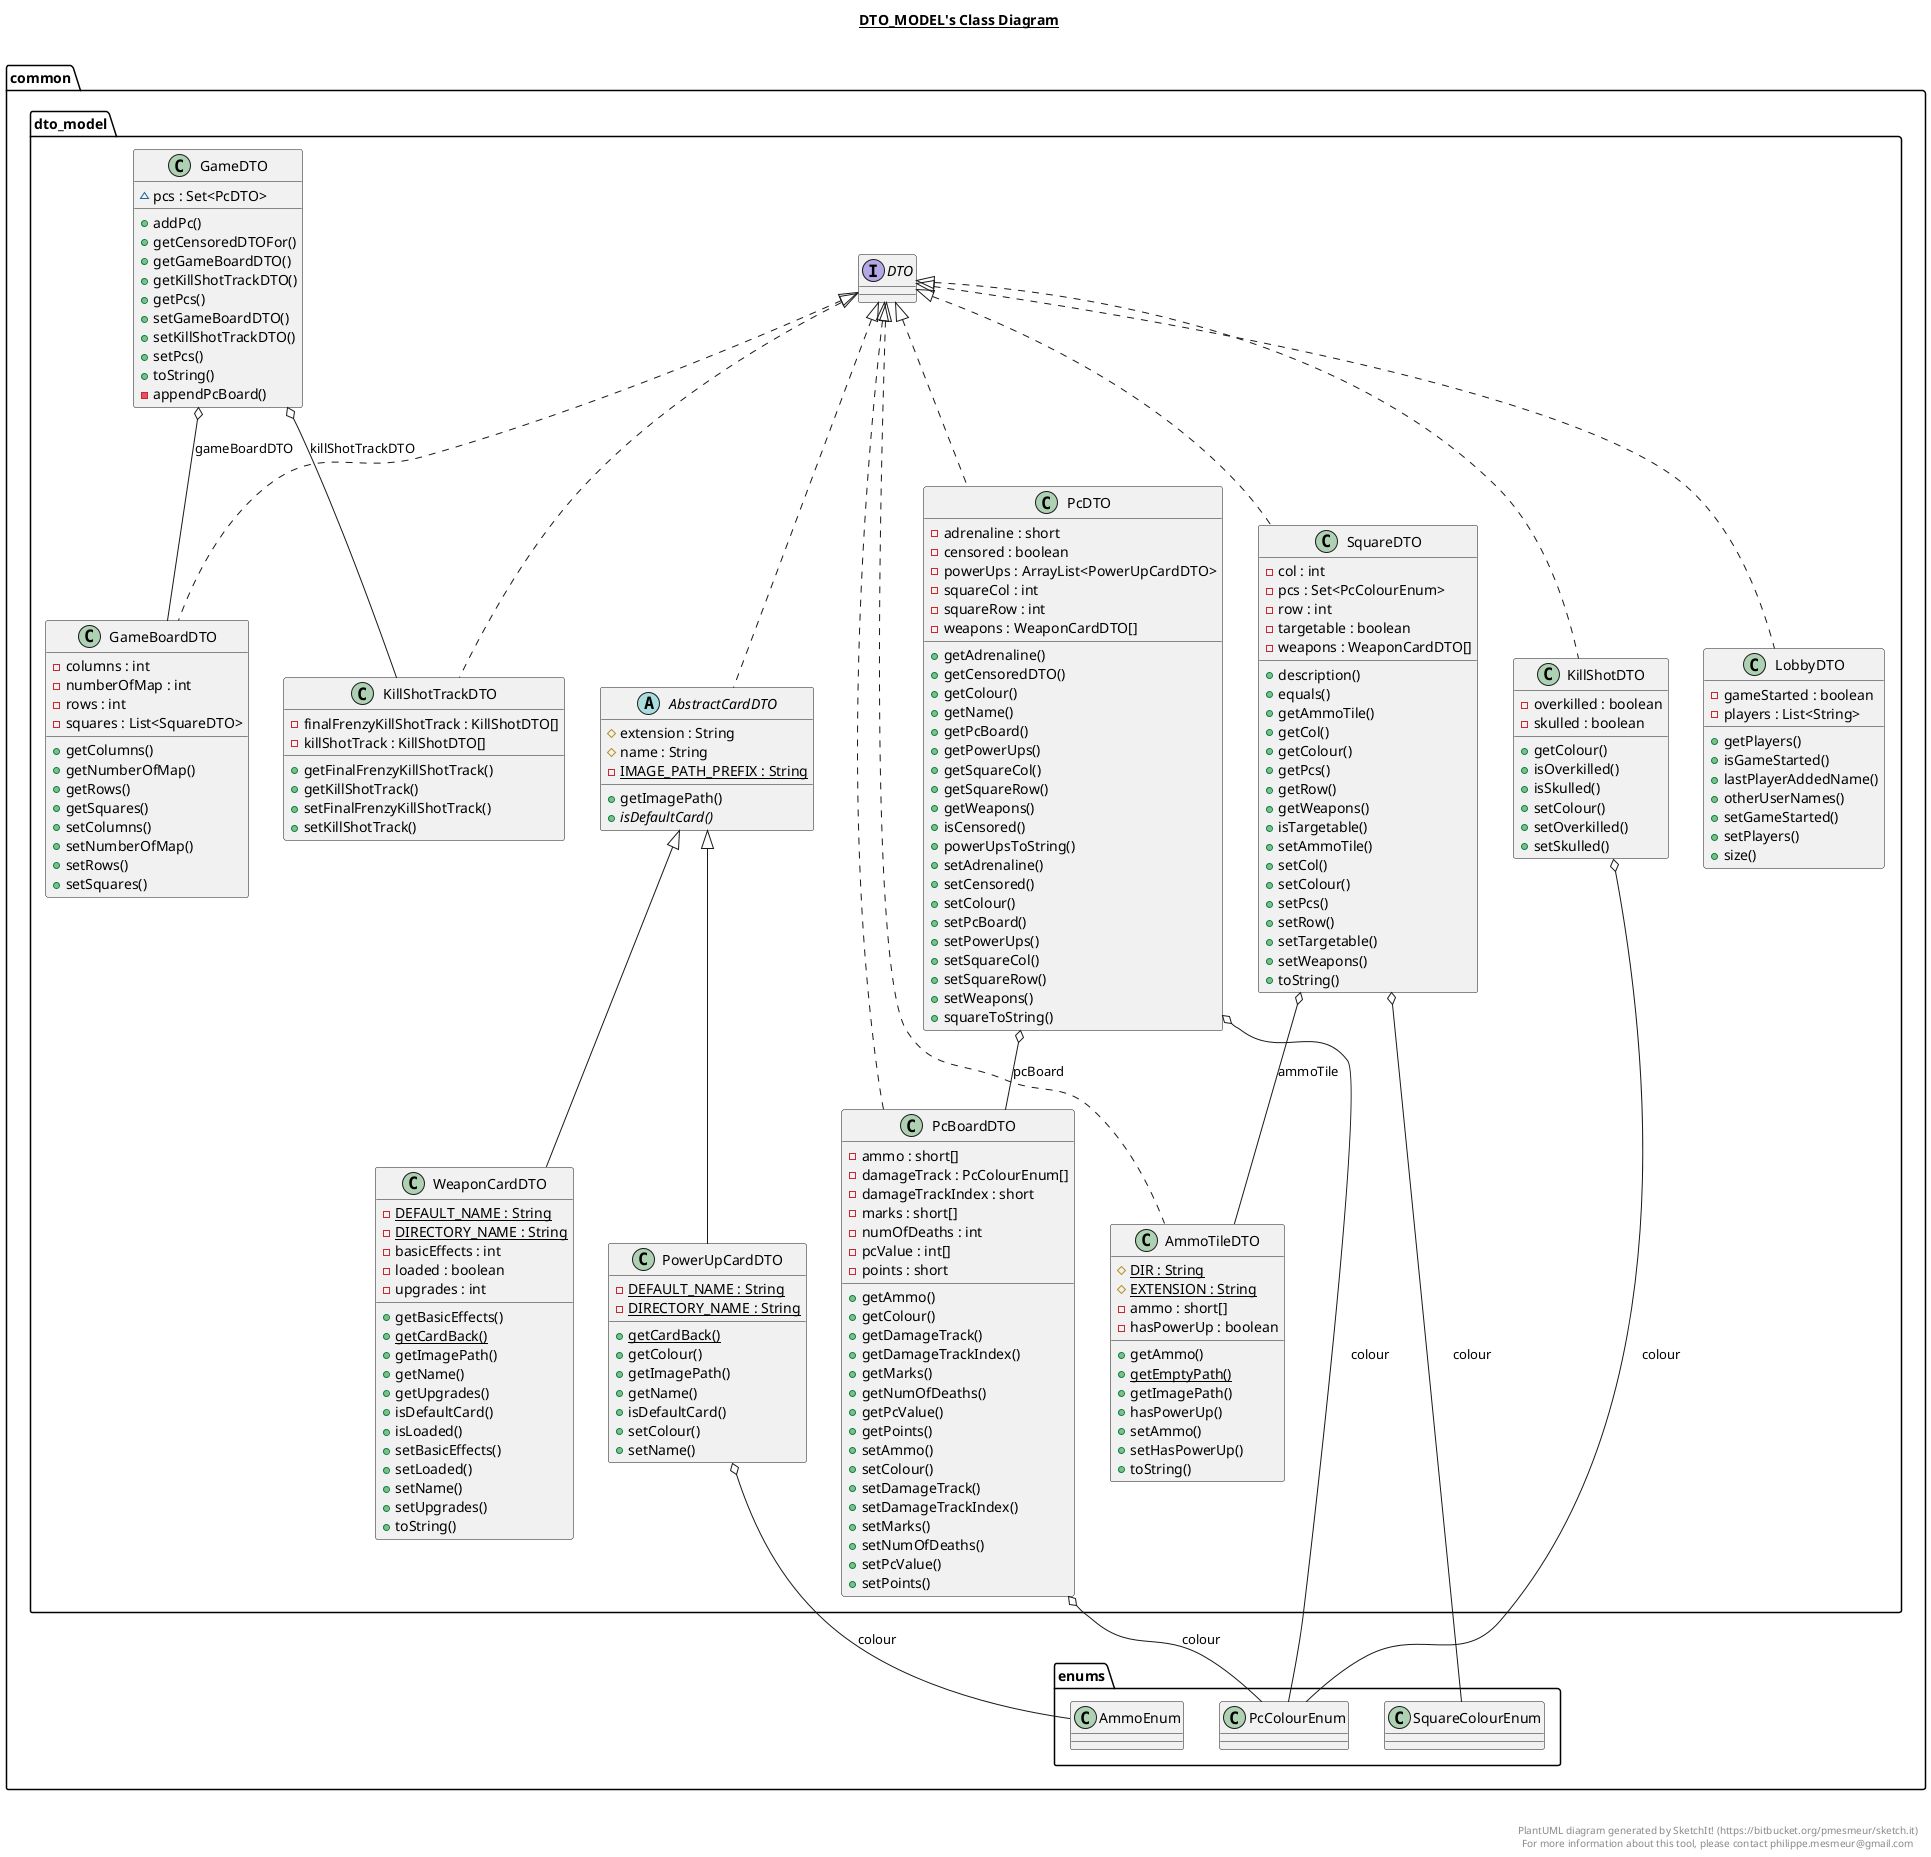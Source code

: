@startuml

title __DTO_MODEL's Class Diagram__\n

  namespace common {
    namespace dto_model {
      abstract class common.dto_model.AbstractCardDTO {
          # extension : String
          # name : String
          {static} - IMAGE_PATH_PREFIX : String
          + getImagePath()
          {abstract} + isDefaultCard()
      }
    }
  }
  

  namespace common {
    namespace dto_model {
      class common.dto_model.AmmoTileDTO {
          {static} # DIR : String
          {static} # EXTENSION : String
          - ammo : short[]
          - hasPowerUp : boolean
          + getAmmo()
          {static} + getEmptyPath()
          + getImagePath()
          + hasPowerUp()
          + setAmmo()
          + setHasPowerUp()
          + toString()
      }
    }
  }
  

  namespace common {
    namespace dto_model {
      interface common.dto_model.DTO {
      }
    }
  }
  

  namespace common {
    namespace dto_model {
      class common.dto_model.GameBoardDTO {
          - columns : int
          - numberOfMap : int
          - rows : int
          - squares : List<SquareDTO>
          + getColumns()
          + getNumberOfMap()
          + getRows()
          + getSquares()
          + setColumns()
          + setNumberOfMap()
          + setRows()
          + setSquares()
      }
    }
  }
  

  namespace common {
    namespace dto_model {
      class common.dto_model.GameDTO {
          ~ pcs : Set<PcDTO>
          + addPc()
          + getCensoredDTOFor()
          + getGameBoardDTO()
          + getKillShotTrackDTO()
          + getPcs()
          + setGameBoardDTO()
          + setKillShotTrackDTO()
          + setPcs()
          + toString()
          - appendPcBoard()
      }
    }
  }
  

  namespace common {
    namespace dto_model {
      class common.dto_model.KillShotDTO {
          - overkilled : boolean
          - skulled : boolean
          + getColour()
          + isOverkilled()
          + isSkulled()
          + setColour()
          + setOverkilled()
          + setSkulled()
      }
    }
  }
  

  namespace common {
    namespace dto_model {
      class common.dto_model.KillShotTrackDTO {
          - finalFrenzyKillShotTrack : KillShotDTO[]
          - killShotTrack : KillShotDTO[]
          + getFinalFrenzyKillShotTrack()
          + getKillShotTrack()
          + setFinalFrenzyKillShotTrack()
          + setKillShotTrack()
      }
    }
  }
  

  namespace common {
    namespace dto_model {
      class common.dto_model.LobbyDTO {
          - gameStarted : boolean
          - players : List<String>
          + getPlayers()
          + isGameStarted()
          + lastPlayerAddedName()
          + otherUserNames()
          + setGameStarted()
          + setPlayers()
          + size()
      }
    }
  }
  

  namespace common {
    namespace dto_model {
      class common.dto_model.PcBoardDTO {
          - ammo : short[]
          - damageTrack : PcColourEnum[]
          - damageTrackIndex : short
          - marks : short[]
          - numOfDeaths : int
          - pcValue : int[]
          - points : short
          + getAmmo()
          + getColour()
          + getDamageTrack()
          + getDamageTrackIndex()
          + getMarks()
          + getNumOfDeaths()
          + getPcValue()
          + getPoints()
          + setAmmo()
          + setColour()
          + setDamageTrack()
          + setDamageTrackIndex()
          + setMarks()
          + setNumOfDeaths()
          + setPcValue()
          + setPoints()
      }
    }
  }
  

  namespace common {
    namespace dto_model {
      class common.dto_model.PcDTO {
          - adrenaline : short
          - censored : boolean
          - powerUps : ArrayList<PowerUpCardDTO>
          - squareCol : int
          - squareRow : int
          - weapons : WeaponCardDTO[]
          + getAdrenaline()
          + getCensoredDTO()
          + getColour()
          + getName()
          + getPcBoard()
          + getPowerUps()
          + getSquareCol()
          + getSquareRow()
          + getWeapons()
          + isCensored()
          + powerUpsToString()
          + setAdrenaline()
          + setCensored()
          + setColour()
          + setPcBoard()
          + setPowerUps()
          + setSquareCol()
          + setSquareRow()
          + setWeapons()
          + squareToString()
      }
    }
  }
  

  namespace common {
    namespace dto_model {
      class common.dto_model.PowerUpCardDTO {
          {static} - DEFAULT_NAME : String
          {static} - DIRECTORY_NAME : String
          {static} + getCardBack()
          + getColour()
          + getImagePath()
          + getName()
          + isDefaultCard()
          + setColour()
          + setName()
      }
    }
  }
  

  namespace common {
    namespace dto_model {
      class common.dto_model.SquareDTO {
          - col : int
          - pcs : Set<PcColourEnum>
          - row : int
          - targetable : boolean
          - weapons : WeaponCardDTO[]
          + description()
          + equals()
          + getAmmoTile()
          + getCol()
          + getColour()
          + getPcs()
          + getRow()
          + getWeapons()
          + isTargetable()
          + setAmmoTile()
          + setCol()
          + setColour()
          + setPcs()
          + setRow()
          + setTargetable()
          + setWeapons()
          + toString()
      }
    }
  }
  

  namespace common {
    namespace dto_model {
      class common.dto_model.WeaponCardDTO {
          {static} - DEFAULT_NAME : String
          {static} - DIRECTORY_NAME : String
          - basicEffects : int
          - loaded : boolean
          - upgrades : int
          + getBasicEffects()
          {static} + getCardBack()
          + getImagePath()
          + getName()
          + getUpgrades()
          + isDefaultCard()
          + isLoaded()
          + setBasicEffects()
          + setLoaded()
          + setName()
          + setUpgrades()
          + toString()
      }
    }
  }
  

  common.dto_model.AbstractCardDTO .up.|> common.dto_model.DTO
  common.dto_model.AmmoTileDTO .up.|> common.dto_model.DTO
  common.dto_model.GameBoardDTO .up.|> common.dto_model.DTO
  common.dto_model.GameDTO o-- common.dto_model.GameBoardDTO : gameBoardDTO
  common.dto_model.GameDTO o-- common.dto_model.KillShotTrackDTO : killShotTrackDTO
  common.dto_model.KillShotDTO .up.|> common.dto_model.DTO
  common.dto_model.KillShotDTO o-- common.enums.PcColourEnum : colour
  common.dto_model.KillShotTrackDTO .up.|> common.dto_model.DTO
  common.dto_model.LobbyDTO .up.|> common.dto_model.DTO
  common.dto_model.PcBoardDTO .up.|> common.dto_model.DTO
  common.dto_model.PcBoardDTO o-- common.enums.PcColourEnum : colour
  common.dto_model.PcDTO .up.|> common.dto_model.DTO
  common.dto_model.PcDTO o-- common.enums.PcColourEnum : colour
  common.dto_model.PcDTO o-- common.dto_model.PcBoardDTO : pcBoard
  common.dto_model.PowerUpCardDTO -up-|> common.dto_model.AbstractCardDTO
  common.dto_model.PowerUpCardDTO o-- common.enums.AmmoEnum : colour
  common.dto_model.SquareDTO .up.|> common.dto_model.DTO
  common.dto_model.SquareDTO o-- common.dto_model.AmmoTileDTO : ammoTile
  common.dto_model.SquareDTO o-- common.enums.SquareColourEnum : colour
  common.dto_model.WeaponCardDTO -up-|> common.dto_model.AbstractCardDTO


right footer


PlantUML diagram generated by SketchIt! (https://bitbucket.org/pmesmeur/sketch.it)
For more information about this tool, please contact philippe.mesmeur@gmail.com
endfooter

@enduml
